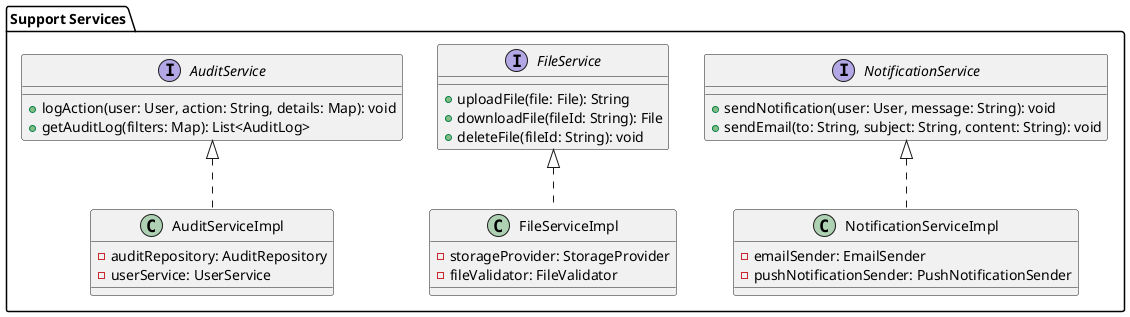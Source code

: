 @startuml
package "Support Services" {
  interface NotificationService {
    +sendNotification(user: User, message: String): void
    +sendEmail(to: String, subject: String, content: String): void
  }

  interface FileService {
    +uploadFile(file: File): String
    +downloadFile(fileId: String): File
    +deleteFile(fileId: String): void
  }

  interface AuditService {
    +logAction(user: User, action: String, details: Map): void
    +getAuditLog(filters: Map): List<AuditLog>
  }

  class NotificationServiceImpl {
    -emailSender: EmailSender
    -pushNotificationSender: PushNotificationSender
  }

  class FileServiceImpl {
    -storageProvider: StorageProvider
    -fileValidator: FileValidator
  }

  class AuditServiceImpl {
    -auditRepository: AuditRepository
    -userService: UserService
  }

  NotificationService <|.. NotificationServiceImpl
  FileService <|.. FileServiceImpl
  AuditService <|.. AuditServiceImpl
}
@enduml 